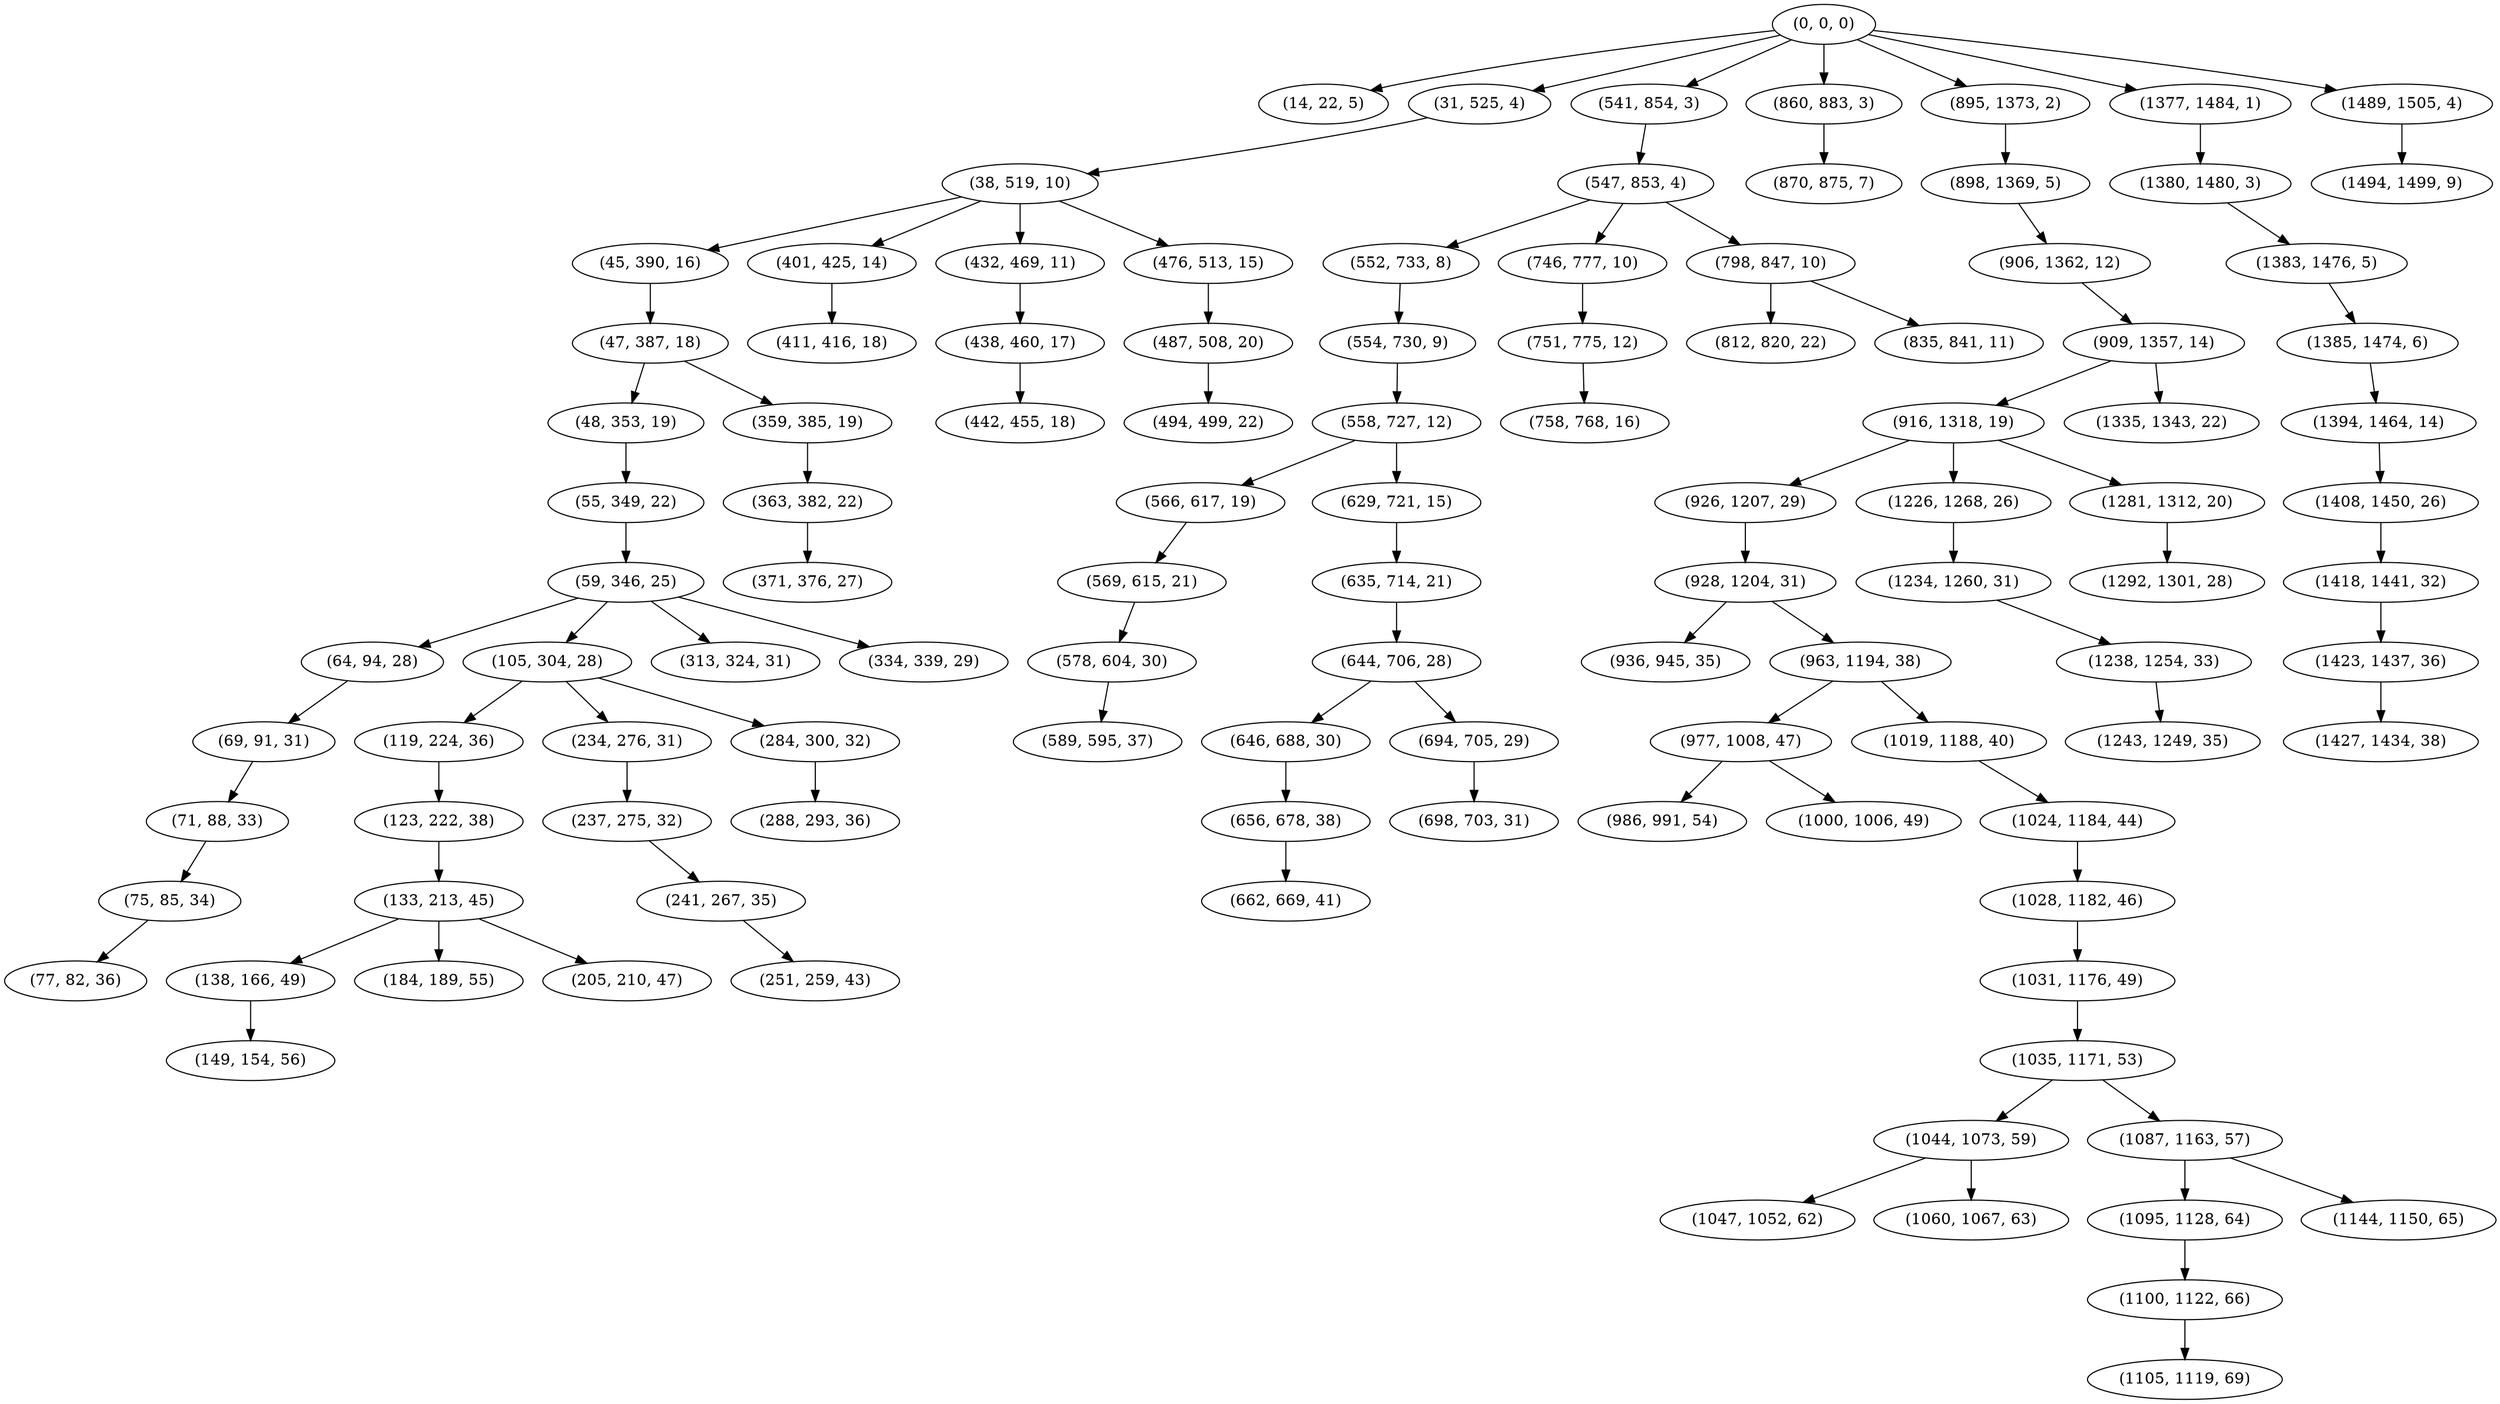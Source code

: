 digraph tree {
    "(0, 0, 0)";
    "(14, 22, 5)";
    "(31, 525, 4)";
    "(38, 519, 10)";
    "(45, 390, 16)";
    "(47, 387, 18)";
    "(48, 353, 19)";
    "(55, 349, 22)";
    "(59, 346, 25)";
    "(64, 94, 28)";
    "(69, 91, 31)";
    "(71, 88, 33)";
    "(75, 85, 34)";
    "(77, 82, 36)";
    "(105, 304, 28)";
    "(119, 224, 36)";
    "(123, 222, 38)";
    "(133, 213, 45)";
    "(138, 166, 49)";
    "(149, 154, 56)";
    "(184, 189, 55)";
    "(205, 210, 47)";
    "(234, 276, 31)";
    "(237, 275, 32)";
    "(241, 267, 35)";
    "(251, 259, 43)";
    "(284, 300, 32)";
    "(288, 293, 36)";
    "(313, 324, 31)";
    "(334, 339, 29)";
    "(359, 385, 19)";
    "(363, 382, 22)";
    "(371, 376, 27)";
    "(401, 425, 14)";
    "(411, 416, 18)";
    "(432, 469, 11)";
    "(438, 460, 17)";
    "(442, 455, 18)";
    "(476, 513, 15)";
    "(487, 508, 20)";
    "(494, 499, 22)";
    "(541, 854, 3)";
    "(547, 853, 4)";
    "(552, 733, 8)";
    "(554, 730, 9)";
    "(558, 727, 12)";
    "(566, 617, 19)";
    "(569, 615, 21)";
    "(578, 604, 30)";
    "(589, 595, 37)";
    "(629, 721, 15)";
    "(635, 714, 21)";
    "(644, 706, 28)";
    "(646, 688, 30)";
    "(656, 678, 38)";
    "(662, 669, 41)";
    "(694, 705, 29)";
    "(698, 703, 31)";
    "(746, 777, 10)";
    "(751, 775, 12)";
    "(758, 768, 16)";
    "(798, 847, 10)";
    "(812, 820, 22)";
    "(835, 841, 11)";
    "(860, 883, 3)";
    "(870, 875, 7)";
    "(895, 1373, 2)";
    "(898, 1369, 5)";
    "(906, 1362, 12)";
    "(909, 1357, 14)";
    "(916, 1318, 19)";
    "(926, 1207, 29)";
    "(928, 1204, 31)";
    "(936, 945, 35)";
    "(963, 1194, 38)";
    "(977, 1008, 47)";
    "(986, 991, 54)";
    "(1000, 1006, 49)";
    "(1019, 1188, 40)";
    "(1024, 1184, 44)";
    "(1028, 1182, 46)";
    "(1031, 1176, 49)";
    "(1035, 1171, 53)";
    "(1044, 1073, 59)";
    "(1047, 1052, 62)";
    "(1060, 1067, 63)";
    "(1087, 1163, 57)";
    "(1095, 1128, 64)";
    "(1100, 1122, 66)";
    "(1105, 1119, 69)";
    "(1144, 1150, 65)";
    "(1226, 1268, 26)";
    "(1234, 1260, 31)";
    "(1238, 1254, 33)";
    "(1243, 1249, 35)";
    "(1281, 1312, 20)";
    "(1292, 1301, 28)";
    "(1335, 1343, 22)";
    "(1377, 1484, 1)";
    "(1380, 1480, 3)";
    "(1383, 1476, 5)";
    "(1385, 1474, 6)";
    "(1394, 1464, 14)";
    "(1408, 1450, 26)";
    "(1418, 1441, 32)";
    "(1423, 1437, 36)";
    "(1427, 1434, 38)";
    "(1489, 1505, 4)";
    "(1494, 1499, 9)";
    "(0, 0, 0)" -> "(14, 22, 5)";
    "(0, 0, 0)" -> "(31, 525, 4)";
    "(0, 0, 0)" -> "(541, 854, 3)";
    "(0, 0, 0)" -> "(860, 883, 3)";
    "(0, 0, 0)" -> "(895, 1373, 2)";
    "(0, 0, 0)" -> "(1377, 1484, 1)";
    "(0, 0, 0)" -> "(1489, 1505, 4)";
    "(31, 525, 4)" -> "(38, 519, 10)";
    "(38, 519, 10)" -> "(45, 390, 16)";
    "(38, 519, 10)" -> "(401, 425, 14)";
    "(38, 519, 10)" -> "(432, 469, 11)";
    "(38, 519, 10)" -> "(476, 513, 15)";
    "(45, 390, 16)" -> "(47, 387, 18)";
    "(47, 387, 18)" -> "(48, 353, 19)";
    "(47, 387, 18)" -> "(359, 385, 19)";
    "(48, 353, 19)" -> "(55, 349, 22)";
    "(55, 349, 22)" -> "(59, 346, 25)";
    "(59, 346, 25)" -> "(64, 94, 28)";
    "(59, 346, 25)" -> "(105, 304, 28)";
    "(59, 346, 25)" -> "(313, 324, 31)";
    "(59, 346, 25)" -> "(334, 339, 29)";
    "(64, 94, 28)" -> "(69, 91, 31)";
    "(69, 91, 31)" -> "(71, 88, 33)";
    "(71, 88, 33)" -> "(75, 85, 34)";
    "(75, 85, 34)" -> "(77, 82, 36)";
    "(105, 304, 28)" -> "(119, 224, 36)";
    "(105, 304, 28)" -> "(234, 276, 31)";
    "(105, 304, 28)" -> "(284, 300, 32)";
    "(119, 224, 36)" -> "(123, 222, 38)";
    "(123, 222, 38)" -> "(133, 213, 45)";
    "(133, 213, 45)" -> "(138, 166, 49)";
    "(133, 213, 45)" -> "(184, 189, 55)";
    "(133, 213, 45)" -> "(205, 210, 47)";
    "(138, 166, 49)" -> "(149, 154, 56)";
    "(234, 276, 31)" -> "(237, 275, 32)";
    "(237, 275, 32)" -> "(241, 267, 35)";
    "(241, 267, 35)" -> "(251, 259, 43)";
    "(284, 300, 32)" -> "(288, 293, 36)";
    "(359, 385, 19)" -> "(363, 382, 22)";
    "(363, 382, 22)" -> "(371, 376, 27)";
    "(401, 425, 14)" -> "(411, 416, 18)";
    "(432, 469, 11)" -> "(438, 460, 17)";
    "(438, 460, 17)" -> "(442, 455, 18)";
    "(476, 513, 15)" -> "(487, 508, 20)";
    "(487, 508, 20)" -> "(494, 499, 22)";
    "(541, 854, 3)" -> "(547, 853, 4)";
    "(547, 853, 4)" -> "(552, 733, 8)";
    "(547, 853, 4)" -> "(746, 777, 10)";
    "(547, 853, 4)" -> "(798, 847, 10)";
    "(552, 733, 8)" -> "(554, 730, 9)";
    "(554, 730, 9)" -> "(558, 727, 12)";
    "(558, 727, 12)" -> "(566, 617, 19)";
    "(558, 727, 12)" -> "(629, 721, 15)";
    "(566, 617, 19)" -> "(569, 615, 21)";
    "(569, 615, 21)" -> "(578, 604, 30)";
    "(578, 604, 30)" -> "(589, 595, 37)";
    "(629, 721, 15)" -> "(635, 714, 21)";
    "(635, 714, 21)" -> "(644, 706, 28)";
    "(644, 706, 28)" -> "(646, 688, 30)";
    "(644, 706, 28)" -> "(694, 705, 29)";
    "(646, 688, 30)" -> "(656, 678, 38)";
    "(656, 678, 38)" -> "(662, 669, 41)";
    "(694, 705, 29)" -> "(698, 703, 31)";
    "(746, 777, 10)" -> "(751, 775, 12)";
    "(751, 775, 12)" -> "(758, 768, 16)";
    "(798, 847, 10)" -> "(812, 820, 22)";
    "(798, 847, 10)" -> "(835, 841, 11)";
    "(860, 883, 3)" -> "(870, 875, 7)";
    "(895, 1373, 2)" -> "(898, 1369, 5)";
    "(898, 1369, 5)" -> "(906, 1362, 12)";
    "(906, 1362, 12)" -> "(909, 1357, 14)";
    "(909, 1357, 14)" -> "(916, 1318, 19)";
    "(909, 1357, 14)" -> "(1335, 1343, 22)";
    "(916, 1318, 19)" -> "(926, 1207, 29)";
    "(916, 1318, 19)" -> "(1226, 1268, 26)";
    "(916, 1318, 19)" -> "(1281, 1312, 20)";
    "(926, 1207, 29)" -> "(928, 1204, 31)";
    "(928, 1204, 31)" -> "(936, 945, 35)";
    "(928, 1204, 31)" -> "(963, 1194, 38)";
    "(963, 1194, 38)" -> "(977, 1008, 47)";
    "(963, 1194, 38)" -> "(1019, 1188, 40)";
    "(977, 1008, 47)" -> "(986, 991, 54)";
    "(977, 1008, 47)" -> "(1000, 1006, 49)";
    "(1019, 1188, 40)" -> "(1024, 1184, 44)";
    "(1024, 1184, 44)" -> "(1028, 1182, 46)";
    "(1028, 1182, 46)" -> "(1031, 1176, 49)";
    "(1031, 1176, 49)" -> "(1035, 1171, 53)";
    "(1035, 1171, 53)" -> "(1044, 1073, 59)";
    "(1035, 1171, 53)" -> "(1087, 1163, 57)";
    "(1044, 1073, 59)" -> "(1047, 1052, 62)";
    "(1044, 1073, 59)" -> "(1060, 1067, 63)";
    "(1087, 1163, 57)" -> "(1095, 1128, 64)";
    "(1087, 1163, 57)" -> "(1144, 1150, 65)";
    "(1095, 1128, 64)" -> "(1100, 1122, 66)";
    "(1100, 1122, 66)" -> "(1105, 1119, 69)";
    "(1226, 1268, 26)" -> "(1234, 1260, 31)";
    "(1234, 1260, 31)" -> "(1238, 1254, 33)";
    "(1238, 1254, 33)" -> "(1243, 1249, 35)";
    "(1281, 1312, 20)" -> "(1292, 1301, 28)";
    "(1377, 1484, 1)" -> "(1380, 1480, 3)";
    "(1380, 1480, 3)" -> "(1383, 1476, 5)";
    "(1383, 1476, 5)" -> "(1385, 1474, 6)";
    "(1385, 1474, 6)" -> "(1394, 1464, 14)";
    "(1394, 1464, 14)" -> "(1408, 1450, 26)";
    "(1408, 1450, 26)" -> "(1418, 1441, 32)";
    "(1418, 1441, 32)" -> "(1423, 1437, 36)";
    "(1423, 1437, 36)" -> "(1427, 1434, 38)";
    "(1489, 1505, 4)" -> "(1494, 1499, 9)";
}
